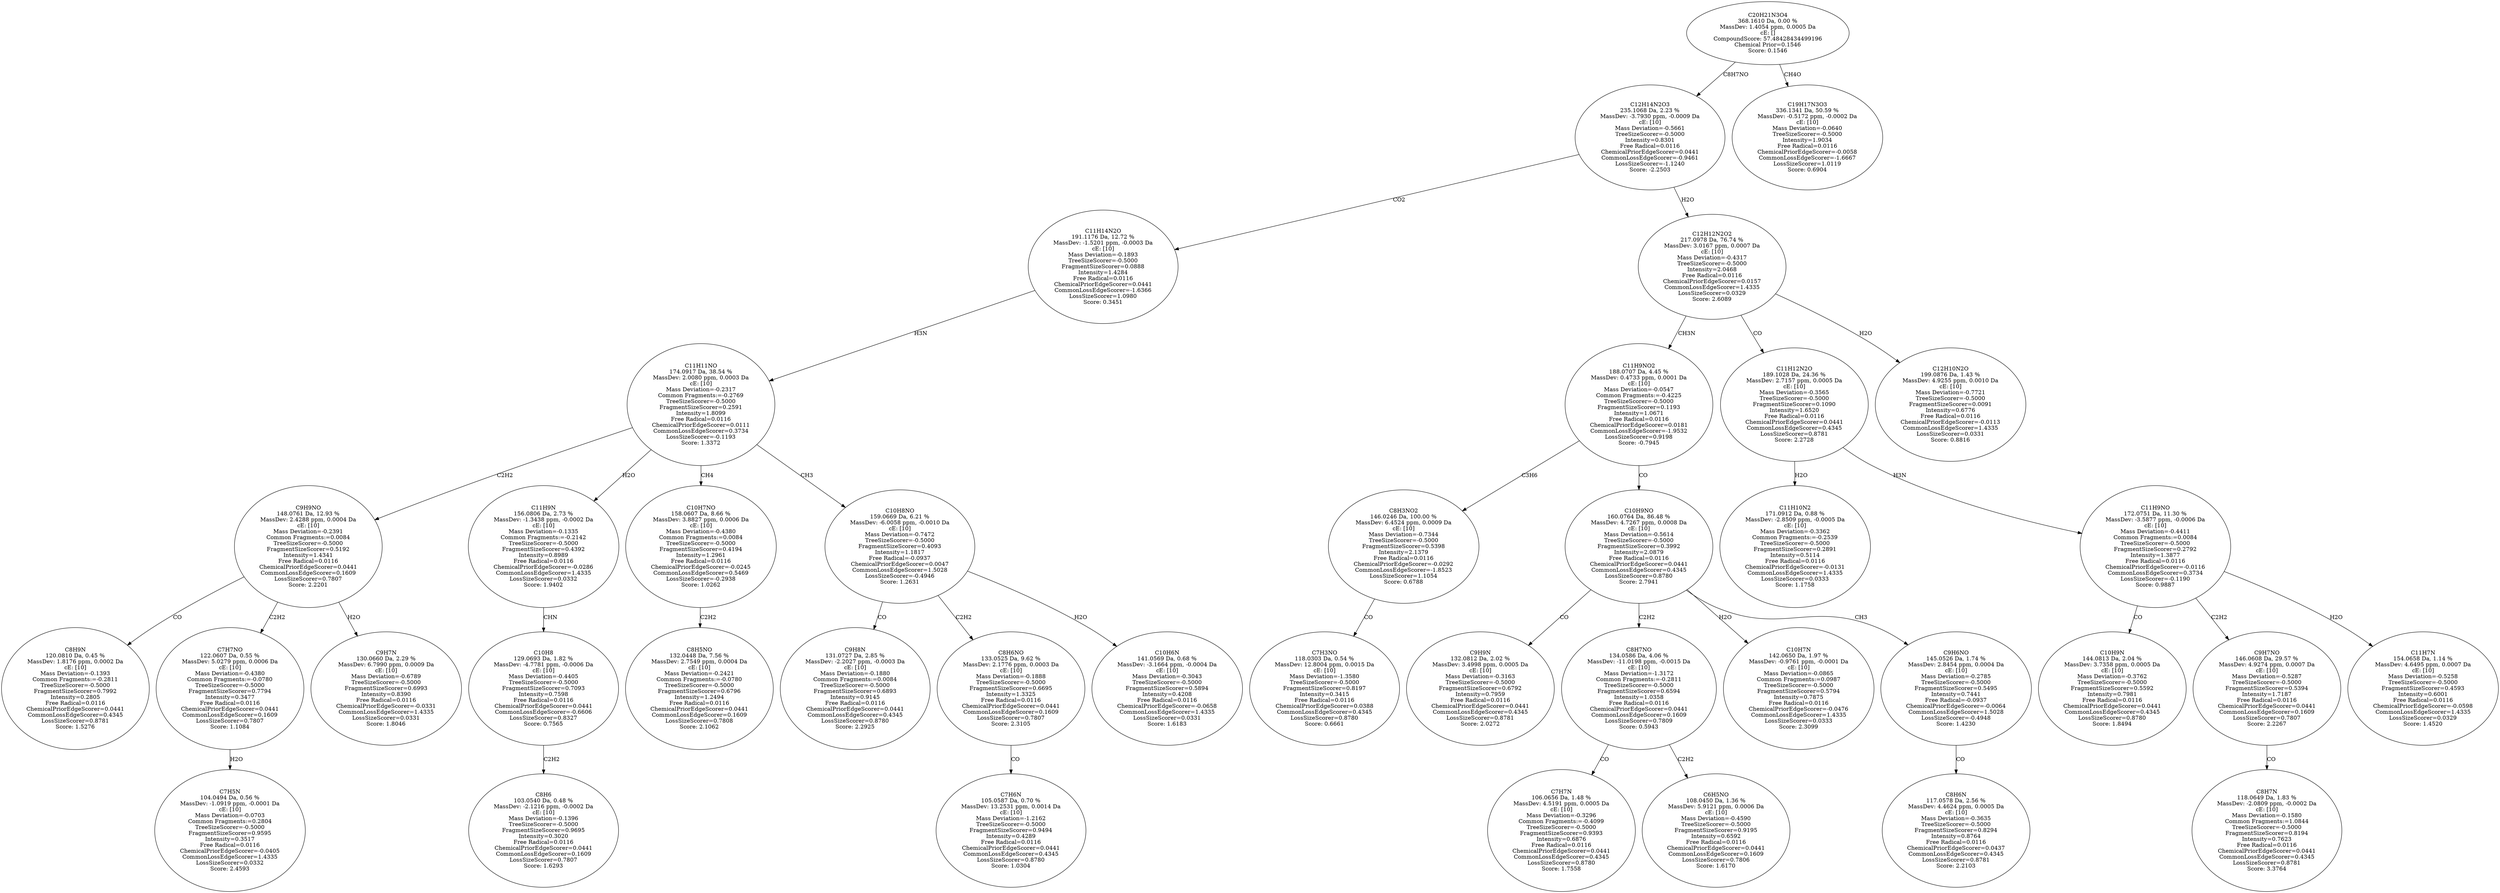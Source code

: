 strict digraph {
v1 [label="C8H9N\n120.0810 Da, 0.45 %\nMassDev: 1.8176 ppm, 0.0002 Da\ncE: [10]\nMass Deviation=-0.1393\nCommon Fragments:=-0.2811\nTreeSizeScorer=-0.5000\nFragmentSizeScorer=0.7992\nIntensity=0.2805\nFree Radical=0.0116\nChemicalPriorEdgeScorer=0.0441\nCommonLossEdgeScorer=0.4345\nLossSizeScorer=0.8781\nScore: 1.5276"];
v2 [label="C7H5N\n104.0494 Da, 0.56 %\nMassDev: -1.0919 ppm, -0.0001 Da\ncE: [10]\nMass Deviation=-0.0703\nCommon Fragments:=0.2804\nTreeSizeScorer=-0.5000\nFragmentSizeScorer=0.9595\nIntensity=0.3517\nFree Radical=0.0116\nChemicalPriorEdgeScorer=-0.0405\nCommonLossEdgeScorer=1.4335\nLossSizeScorer=0.0332\nScore: 2.4593"];
v3 [label="C7H7NO\n122.0607 Da, 0.55 %\nMassDev: 5.0279 ppm, 0.0006 Da\ncE: [10]\nMass Deviation=-0.4380\nCommon Fragments:=-0.0780\nTreeSizeScorer=-0.5000\nFragmentSizeScorer=0.7794\nIntensity=0.3477\nFree Radical=0.0116\nChemicalPriorEdgeScorer=0.0441\nCommonLossEdgeScorer=0.1609\nLossSizeScorer=0.7807\nScore: 1.1084"];
v4 [label="C9H7N\n130.0660 Da, 2.29 %\nMassDev: 6.7990 ppm, 0.0009 Da\ncE: [10]\nMass Deviation=-0.6789\nTreeSizeScorer=-0.5000\nFragmentSizeScorer=0.6993\nIntensity=0.8390\nFree Radical=0.0116\nChemicalPriorEdgeScorer=-0.0331\nCommonLossEdgeScorer=1.4335\nLossSizeScorer=0.0331\nScore: 1.8046"];
v5 [label="C9H9NO\n148.0761 Da, 12.93 %\nMassDev: 2.4288 ppm, 0.0004 Da\ncE: [10]\nMass Deviation=-0.2391\nCommon Fragments:=0.0084\nTreeSizeScorer=-0.5000\nFragmentSizeScorer=0.5192\nIntensity=1.4341\nFree Radical=0.0116\nChemicalPriorEdgeScorer=0.0441\nCommonLossEdgeScorer=0.1609\nLossSizeScorer=0.7807\nScore: 2.2201"];
v6 [label="C8H6\n103.0540 Da, 0.48 %\nMassDev: -2.1216 ppm, -0.0002 Da\ncE: [10]\nMass Deviation=-0.1396\nTreeSizeScorer=-0.5000\nFragmentSizeScorer=0.9695\nIntensity=0.3020\nFree Radical=0.0116\nChemicalPriorEdgeScorer=0.0441\nCommonLossEdgeScorer=0.1609\nLossSizeScorer=0.7807\nScore: 1.6293"];
v7 [label="C10H8\n129.0693 Da, 1.82 %\nMassDev: -4.7781 ppm, -0.0006 Da\ncE: [10]\nMass Deviation=-0.4405\nTreeSizeScorer=-0.5000\nFragmentSizeScorer=0.7093\nIntensity=0.7598\nFree Radical=0.0116\nChemicalPriorEdgeScorer=0.0441\nCommonLossEdgeScorer=-0.6606\nLossSizeScorer=0.8327\nScore: 0.7565"];
v8 [label="C11H9N\n156.0806 Da, 2.73 %\nMassDev: -1.3438 ppm, -0.0002 Da\ncE: [10]\nMass Deviation=-0.1335\nCommon Fragments:=-0.2142\nTreeSizeScorer=-0.5000\nFragmentSizeScorer=0.4392\nIntensity=0.8989\nFree Radical=0.0116\nChemicalPriorEdgeScorer=-0.0286\nCommonLossEdgeScorer=1.4335\nLossSizeScorer=0.0332\nScore: 1.9402"];
v9 [label="C8H5NO\n132.0448 Da, 7.56 %\nMassDev: 2.7549 ppm, 0.0004 Da\ncE: [10]\nMass Deviation=-0.2421\nCommon Fragments:=-0.0780\nTreeSizeScorer=-0.5000\nFragmentSizeScorer=0.6796\nIntensity=1.2494\nFree Radical=0.0116\nChemicalPriorEdgeScorer=0.0441\nCommonLossEdgeScorer=0.1609\nLossSizeScorer=0.7808\nScore: 2.1062"];
v10 [label="C10H7NO\n158.0607 Da, 8.66 %\nMassDev: 3.8827 ppm, 0.0006 Da\ncE: [10]\nMass Deviation=-0.4380\nCommon Fragments:=0.0084\nTreeSizeScorer=-0.5000\nFragmentSizeScorer=0.4194\nIntensity=1.2961\nFree Radical=0.0116\nChemicalPriorEdgeScorer=-0.0245\nCommonLossEdgeScorer=0.5469\nLossSizeScorer=-0.2938\nScore: 1.0262"];
v11 [label="C9H8N\n131.0727 Da, 2.85 %\nMassDev: -2.2027 ppm, -0.0003 Da\ncE: [10]\nMass Deviation=-0.1880\nCommon Fragments:=0.0084\nTreeSizeScorer=-0.5000\nFragmentSizeScorer=0.6893\nIntensity=0.9145\nFree Radical=0.0116\nChemicalPriorEdgeScorer=0.0441\nCommonLossEdgeScorer=0.4345\nLossSizeScorer=0.8780\nScore: 2.2925"];
v12 [label="C7H6N\n105.0587 Da, 0.70 %\nMassDev: 13.2531 ppm, 0.0014 Da\ncE: [10]\nMass Deviation=-1.2162\nTreeSizeScorer=-0.5000\nFragmentSizeScorer=0.9494\nIntensity=0.4289\nFree Radical=0.0116\nChemicalPriorEdgeScorer=0.0441\nCommonLossEdgeScorer=0.4345\nLossSizeScorer=0.8780\nScore: 1.0304"];
v13 [label="C8H6NO\n133.0525 Da, 9.62 %\nMassDev: 2.1776 ppm, 0.0003 Da\ncE: [10]\nMass Deviation=-0.1888\nTreeSizeScorer=-0.5000\nFragmentSizeScorer=0.6695\nIntensity=1.3325\nFree Radical=0.0116\nChemicalPriorEdgeScorer=0.0441\nCommonLossEdgeScorer=0.1609\nLossSizeScorer=0.7807\nScore: 2.3105"];
v14 [label="C10H6N\n141.0569 Da, 0.68 %\nMassDev: -3.1664 ppm, -0.0004 Da\ncE: [10]\nMass Deviation=-0.3043\nTreeSizeScorer=-0.5000\nFragmentSizeScorer=0.5894\nIntensity=0.4208\nFree Radical=0.0116\nChemicalPriorEdgeScorer=-0.0658\nCommonLossEdgeScorer=1.4335\nLossSizeScorer=0.0331\nScore: 1.6183"];
v15 [label="C10H8NO\n159.0669 Da, 6.21 %\nMassDev: -6.0058 ppm, -0.0010 Da\ncE: [10]\nMass Deviation=-0.7472\nTreeSizeScorer=-0.5000\nFragmentSizeScorer=0.4093\nIntensity=1.1817\nFree Radical=-0.0937\nChemicalPriorEdgeScorer=0.0047\nCommonLossEdgeScorer=1.5028\nLossSizeScorer=-0.4946\nScore: 1.2631"];
v16 [label="C11H11NO\n174.0917 Da, 38.54 %\nMassDev: 2.0080 ppm, 0.0003 Da\ncE: [10]\nMass Deviation=-0.2317\nCommon Fragments:=-0.2769\nTreeSizeScorer=-0.5000\nFragmentSizeScorer=0.2591\nIntensity=1.8099\nFree Radical=0.0116\nChemicalPriorEdgeScorer=0.0111\nCommonLossEdgeScorer=0.3734\nLossSizeScorer=-0.1193\nScore: 1.3372"];
v17 [label="C11H14N2O\n191.1176 Da, 12.72 %\nMassDev: -1.5201 ppm, -0.0003 Da\ncE: [10]\nMass Deviation=-0.1893\nTreeSizeScorer=-0.5000\nFragmentSizeScorer=0.0888\nIntensity=1.4284\nFree Radical=0.0116\nChemicalPriorEdgeScorer=0.0441\nCommonLossEdgeScorer=-1.6366\nLossSizeScorer=1.0980\nScore: 0.3451"];
v18 [label="C7H3NO\n118.0303 Da, 0.54 %\nMassDev: 12.8004 ppm, 0.0015 Da\ncE: [10]\nMass Deviation=-1.3580\nTreeSizeScorer=-0.5000\nFragmentSizeScorer=0.8197\nIntensity=0.3415\nFree Radical=0.0116\nChemicalPriorEdgeScorer=0.0388\nCommonLossEdgeScorer=0.4345\nLossSizeScorer=0.8780\nScore: 0.6661"];
v19 [label="C8H3NO2\n146.0246 Da, 100.00 %\nMassDev: 6.4524 ppm, 0.0009 Da\ncE: [10]\nMass Deviation=-0.7344\nTreeSizeScorer=-0.5000\nFragmentSizeScorer=0.5398\nIntensity=2.1379\nFree Radical=0.0116\nChemicalPriorEdgeScorer=-0.0292\nCommonLossEdgeScorer=-1.8523\nLossSizeScorer=1.1054\nScore: 0.6788"];
v20 [label="C9H9N\n132.0812 Da, 2.02 %\nMassDev: 3.4998 ppm, 0.0005 Da\ncE: [10]\nMass Deviation=-0.3163\nTreeSizeScorer=-0.5000\nFragmentSizeScorer=0.6792\nIntensity=0.7959\nFree Radical=0.0116\nChemicalPriorEdgeScorer=0.0441\nCommonLossEdgeScorer=0.4345\nLossSizeScorer=0.8781\nScore: 2.0272"];
v21 [label="C7H7N\n106.0656 Da, 1.48 %\nMassDev: 4.5191 ppm, 0.0005 Da\ncE: [10]\nMass Deviation=-0.3296\nCommon Fragments:=-0.4099\nTreeSizeScorer=-0.5000\nFragmentSizeScorer=0.9393\nIntensity=0.6876\nFree Radical=0.0116\nChemicalPriorEdgeScorer=0.0441\nCommonLossEdgeScorer=0.4345\nLossSizeScorer=0.8780\nScore: 1.7558"];
v22 [label="C6H5NO\n108.0450 Da, 1.36 %\nMassDev: 5.9121 ppm, 0.0006 Da\ncE: [10]\nMass Deviation=-0.4590\nTreeSizeScorer=-0.5000\nFragmentSizeScorer=0.9195\nIntensity=0.6592\nFree Radical=0.0116\nChemicalPriorEdgeScorer=0.0441\nCommonLossEdgeScorer=0.1609\nLossSizeScorer=0.7806\nScore: 1.6170"];
v23 [label="C8H7NO\n134.0586 Da, 4.06 %\nMassDev: -11.0198 ppm, -0.0015 Da\ncE: [10]\nMass Deviation=-1.3172\nCommon Fragments:=-0.2811\nTreeSizeScorer=-0.5000\nFragmentSizeScorer=0.6594\nIntensity=1.0358\nFree Radical=0.0116\nChemicalPriorEdgeScorer=0.0441\nCommonLossEdgeScorer=0.1609\nLossSizeScorer=0.7809\nScore: 0.5943"];
v24 [label="C10H7N\n142.0650 Da, 1.97 %\nMassDev: -0.9761 ppm, -0.0001 Da\ncE: [10]\nMass Deviation=-0.0865\nCommon Fragments:=0.0987\nTreeSizeScorer=-0.5000\nFragmentSizeScorer=0.5794\nIntensity=0.7875\nFree Radical=0.0116\nChemicalPriorEdgeScorer=-0.0476\nCommonLossEdgeScorer=1.4335\nLossSizeScorer=0.0333\nScore: 2.3099"];
v25 [label="C8H6N\n117.0578 Da, 2.56 %\nMassDev: 4.4624 ppm, 0.0005 Da\ncE: [10]\nMass Deviation=-0.3635\nTreeSizeScorer=-0.5000\nFragmentSizeScorer=0.8294\nIntensity=0.8764\nFree Radical=0.0116\nChemicalPriorEdgeScorer=0.0437\nCommonLossEdgeScorer=0.4345\nLossSizeScorer=0.8781\nScore: 2.2103"];
v26 [label="C9H6NO\n145.0526 Da, 1.74 %\nMassDev: 2.8454 ppm, 0.0004 Da\ncE: [10]\nMass Deviation=-0.2785\nTreeSizeScorer=-0.5000\nFragmentSizeScorer=0.5495\nIntensity=0.7441\nFree Radical=-0.0937\nChemicalPriorEdgeScorer=-0.0064\nCommonLossEdgeScorer=1.5028\nLossSizeScorer=-0.4948\nScore: 1.4230"];
v27 [label="C10H9NO\n160.0764 Da, 86.48 %\nMassDev: 4.7267 ppm, 0.0008 Da\ncE: [10]\nMass Deviation=-0.5614\nTreeSizeScorer=-0.5000\nFragmentSizeScorer=0.3992\nIntensity=2.0879\nFree Radical=0.0116\nChemicalPriorEdgeScorer=0.0441\nCommonLossEdgeScorer=0.4345\nLossSizeScorer=0.8780\nScore: 2.7941"];
v28 [label="C11H9NO2\n188.0707 Da, 4.45 %\nMassDev: 0.4733 ppm, 0.0001 Da\ncE: [10]\nMass Deviation=-0.0547\nCommon Fragments:=-0.4225\nTreeSizeScorer=-0.5000\nFragmentSizeScorer=0.1193\nIntensity=1.0671\nFree Radical=0.0116\nChemicalPriorEdgeScorer=0.0181\nCommonLossEdgeScorer=-1.9532\nLossSizeScorer=0.9198\nScore: -0.7945"];
v29 [label="C11H10N2\n171.0912 Da, 0.88 %\nMassDev: -2.8509 ppm, -0.0005 Da\ncE: [10]\nMass Deviation=-0.3362\nCommon Fragments:=-0.2539\nTreeSizeScorer=-0.5000\nFragmentSizeScorer=0.2891\nIntensity=0.5114\nFree Radical=0.0116\nChemicalPriorEdgeScorer=-0.0131\nCommonLossEdgeScorer=1.4335\nLossSizeScorer=0.0333\nScore: 1.1758"];
v30 [label="C10H9N\n144.0813 Da, 2.04 %\nMassDev: 3.7358 ppm, 0.0005 Da\ncE: [10]\nMass Deviation=-0.3762\nTreeSizeScorer=-0.5000\nFragmentSizeScorer=0.5592\nIntensity=0.7981\nFree Radical=0.0116\nChemicalPriorEdgeScorer=0.0441\nCommonLossEdgeScorer=0.4345\nLossSizeScorer=0.8780\nScore: 1.8494"];
v31 [label="C8H7N\n118.0649 Da, 1.83 %\nMassDev: -2.0809 ppm, -0.0002 Da\ncE: [10]\nMass Deviation=-0.1580\nCommon Fragments:=1.0844\nTreeSizeScorer=-0.5000\nFragmentSizeScorer=0.8194\nIntensity=0.7623\nFree Radical=0.0116\nChemicalPriorEdgeScorer=0.0441\nCommonLossEdgeScorer=0.4345\nLossSizeScorer=0.8781\nScore: 3.3764"];
v32 [label="C9H7NO\n146.0608 Da, 29.57 %\nMassDev: 4.9274 ppm, 0.0007 Da\ncE: [10]\nMass Deviation=-0.5287\nTreeSizeScorer=-0.5000\nFragmentSizeScorer=0.5394\nIntensity=1.7187\nFree Radical=0.0116\nChemicalPriorEdgeScorer=0.0441\nCommonLossEdgeScorer=0.1609\nLossSizeScorer=0.7807\nScore: 2.2267"];
v33 [label="C11H7N\n154.0658 Da, 1.14 %\nMassDev: 4.6495 ppm, 0.0007 Da\ncE: [10]\nMass Deviation=-0.5258\nTreeSizeScorer=-0.5000\nFragmentSizeScorer=0.4593\nIntensity=0.6001\nFree Radical=0.0116\nChemicalPriorEdgeScorer=-0.0598\nCommonLossEdgeScorer=1.4335\nLossSizeScorer=0.0329\nScore: 1.4520"];
v34 [label="C11H9NO\n172.0751 Da, 11.30 %\nMassDev: -3.5877 ppm, -0.0006 Da\ncE: [10]\nMass Deviation=-0.4411\nCommon Fragments:=0.0084\nTreeSizeScorer=-0.5000\nFragmentSizeScorer=0.2792\nIntensity=1.3877\nFree Radical=0.0116\nChemicalPriorEdgeScorer=-0.0116\nCommonLossEdgeScorer=0.3734\nLossSizeScorer=-0.1190\nScore: 0.9887"];
v35 [label="C11H12N2O\n189.1028 Da, 24.36 %\nMassDev: 2.7157 ppm, 0.0005 Da\ncE: [10]\nMass Deviation=-0.3565\nTreeSizeScorer=-0.5000\nFragmentSizeScorer=0.1090\nIntensity=1.6520\nFree Radical=0.0116\nChemicalPriorEdgeScorer=0.0441\nCommonLossEdgeScorer=0.4345\nLossSizeScorer=0.8781\nScore: 2.2728"];
v36 [label="C12H10N2O\n199.0876 Da, 1.43 %\nMassDev: 4.9255 ppm, 0.0010 Da\ncE: [10]\nMass Deviation=-0.7721\nTreeSizeScorer=-0.5000\nFragmentSizeScorer=0.0091\nIntensity=0.6776\nFree Radical=0.0116\nChemicalPriorEdgeScorer=-0.0113\nCommonLossEdgeScorer=1.4335\nLossSizeScorer=0.0331\nScore: 0.8816"];
v37 [label="C12H12N2O2\n217.0978 Da, 76.74 %\nMassDev: 3.0167 ppm, 0.0007 Da\ncE: [10]\nMass Deviation=-0.4317\nTreeSizeScorer=-0.5000\nIntensity=2.0468\nFree Radical=0.0116\nChemicalPriorEdgeScorer=0.0157\nCommonLossEdgeScorer=1.4335\nLossSizeScorer=0.0329\nScore: 2.6089"];
v38 [label="C12H14N2O3\n235.1068 Da, 2.23 %\nMassDev: -3.7930 ppm, -0.0009 Da\ncE: [10]\nMass Deviation=-0.5661\nTreeSizeScorer=-0.5000\nIntensity=0.8301\nFree Radical=0.0116\nChemicalPriorEdgeScorer=0.0441\nCommonLossEdgeScorer=-0.9461\nLossSizeScorer=-1.1240\nScore: -2.2503"];
v39 [label="C19H17N3O3\n336.1341 Da, 50.59 %\nMassDev: -0.5172 ppm, -0.0002 Da\ncE: [10]\nMass Deviation=-0.0640\nTreeSizeScorer=-0.5000\nIntensity=1.9034\nFree Radical=0.0116\nChemicalPriorEdgeScorer=-0.0058\nCommonLossEdgeScorer=-1.6667\nLossSizeScorer=1.0119\nScore: 0.6904"];
v40 [label="C20H21N3O4\n368.1610 Da, 0.00 %\nMassDev: 1.4054 ppm, 0.0005 Da\ncE: []\nCompoundScore: 57.48428434499196\nChemical Prior=0.1546\nScore: 0.1546"];
v5 -> v1 [label="CO"];
v3 -> v2 [label="H2O"];
v5 -> v3 [label="C2H2"];
v5 -> v4 [label="H2O"];
v16 -> v5 [label="C2H2"];
v7 -> v6 [label="C2H2"];
v8 -> v7 [label="CHN"];
v16 -> v8 [label="H2O"];
v10 -> v9 [label="C2H2"];
v16 -> v10 [label="CH4"];
v15 -> v11 [label="CO"];
v13 -> v12 [label="CO"];
v15 -> v13 [label="C2H2"];
v15 -> v14 [label="H2O"];
v16 -> v15 [label="CH3"];
v17 -> v16 [label="H3N"];
v38 -> v17 [label="CO2"];
v19 -> v18 [label="CO"];
v28 -> v19 [label="C3H6"];
v27 -> v20 [label="CO"];
v23 -> v21 [label="CO"];
v23 -> v22 [label="C2H2"];
v27 -> v23 [label="C2H2"];
v27 -> v24 [label="H2O"];
v26 -> v25 [label="CO"];
v27 -> v26 [label="CH3"];
v28 -> v27 [label="CO"];
v37 -> v28 [label="CH3N"];
v35 -> v29 [label="H2O"];
v34 -> v30 [label="CO"];
v32 -> v31 [label="CO"];
v34 -> v32 [label="C2H2"];
v34 -> v33 [label="H2O"];
v35 -> v34 [label="H3N"];
v37 -> v35 [label="CO"];
v37 -> v36 [label="H2O"];
v38 -> v37 [label="H2O"];
v40 -> v38 [label="C8H7NO"];
v40 -> v39 [label="CH4O"];
}